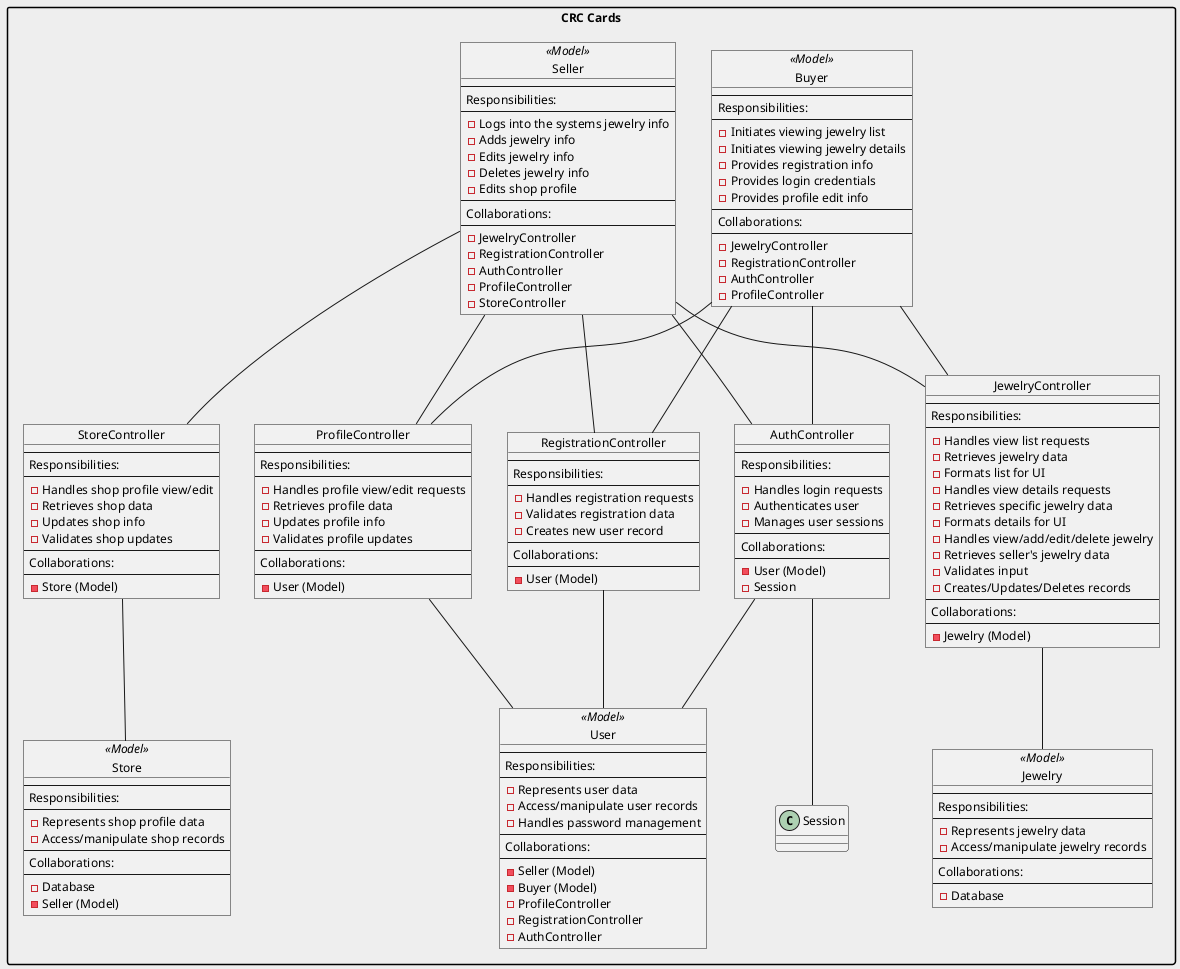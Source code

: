 @startuml
skinparam backgroundColor #EEE
skinparam defaultFontName Arial
skinparam defaultFontSize 12
skinparam stereotypeCBackgroundColor LightBlue
skinparam packageStyle rect

package "CRC Cards" {
  object "Buyer" as Buyer <<Model>> {
    --
    Responsibilities:
    --
    - Initiates viewing jewelry list
    - Initiates viewing jewelry details
    - Provides registration info
    - Provides login credentials
    - Provides profile edit info
    --
    Collaborations:
    --
    - JewelryController
    - RegistrationController
    - AuthController
    - ProfileController
  }

  object "Seller" as Seller <<Model>> {
    --
    Responsibilities:
    --
    - Logs into the systems jewelry info
    - Adds jewelry info
    - Edits jewelry info
    - Deletes jewelry info
    - Edits shop profile
    --
    Collaborations:
    --
    - JewelryController
    - RegistrationController
    - AuthController
    - ProfileController
    - StoreController
  }

  object "JewelryController" as JewelleryController {
    --
    Responsibilities:
    --
    - Handles view list requests
    - Retrieves jewelry data
    - Formats list for UI
    - Handles view details requests
    - Retrieves specific jewelry data
    - Formats details for UI
    - Handles view/add/edit/delete jewelry
    - Retrieves seller's jewelry data
    - Validates input
    - Creates/Updates/Deletes records
    --
    Collaborations:
    --
    - Jewelry (Model)
  }

  object "RegistrationController" as RegCtrl {
    --
    Responsibilities:
    --
    - Handles registration requests
    - Validates registration data
    - Creates new user record
    --
    Collaborations:
    --
    - User (Model)
  }

  object "AuthController" as AuthCtrl {
    --
    Responsibilities:
    --
    - Handles login requests
    - Authenticates user
    - Manages user sessions
    --
    Collaborations:
    --
    - User (Model)
    - Session
  }

  object "ProfileController" as ProfileCtrl {
    --
    Responsibilities:
    --
    - Handles profile view/edit requests
    - Retrieves profile data
    - Updates profile info
    - Validates profile updates
    --
    Collaborations:
    --
    - User (Model)
  }


  object "StoreController" as StoreController {
    --
    Responsibilities:
    --
    - Handles shop profile view/edit
    - Retrieves shop data
    - Updates shop info
    - Validates shop updates
    --
    Collaborations:
    --
    - Store (Model)
  }

  object "Jewelry" as JewelryModel <<Model>> {
    --
    Responsibilities:
    --
    - Represents jewelry data
    - Access/manipulate jewelry records
    --
    Collaborations:
    --
    - Database
  }

  object "User" as UserModel <<Model>> {
    --
    Responsibilities:
    --
    - Represents user data
    - Access/manipulate user records
    - Handles password management
    --
    Collaborations:
    --
    - Seller (Model)
    - Buyer (Model)
    - ProfileController
    - RegistrationController
    - AuthController
  }

  object "Store" as StoreModel <<Model>> {
    --
    Responsibilities:
    --
    - Represents shop profile data
    - Access/manipulate shop records
    --
    Collaborations:
    --
    - Database
    - Seller (Model)
  }

  Buyer -- JewelleryController
  Buyer -- RegCtrl
  Buyer -- AuthCtrl
  Buyer -- ProfileCtrl

  Seller -- JewelleryController
  Seller -- RegCtrl
  Seller -- AuthCtrl
  Seller -- ProfileCtrl
  Seller -- StoreController

  JewelleryController -- JewelryModel

  RegCtrl -- UserModel

  AuthCtrl -- UserModel
  AuthCtrl -- Session

  ProfileCtrl -- UserModel


  StoreController -- StoreModel
}
@enduml